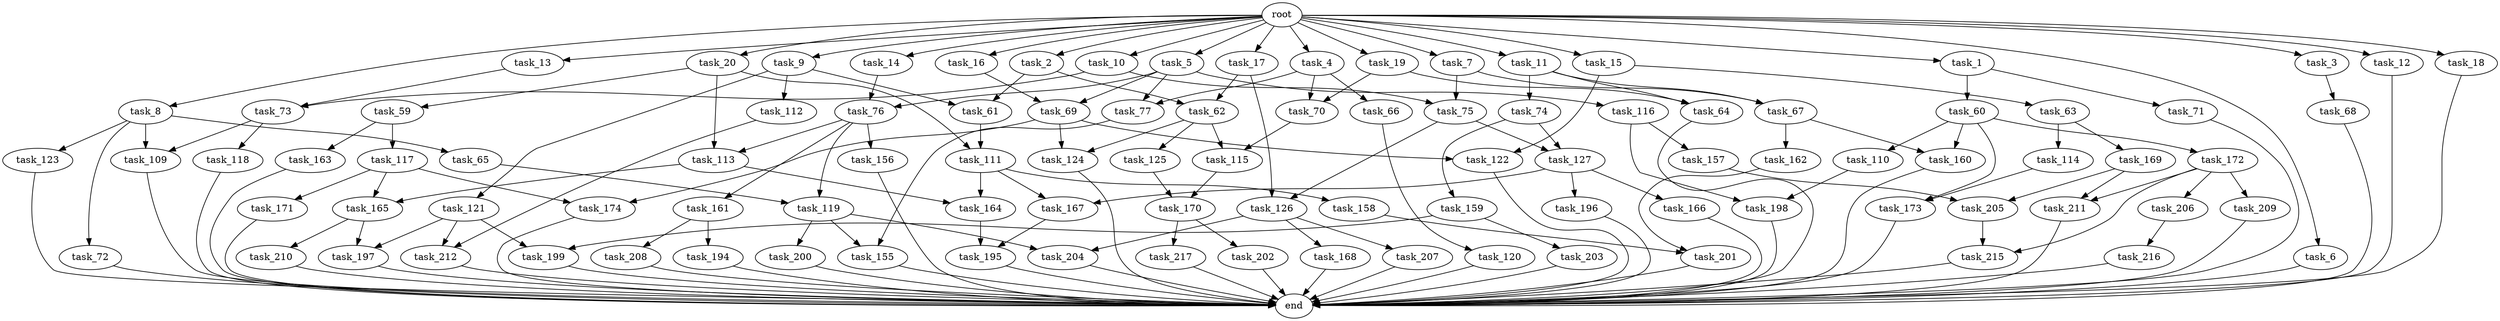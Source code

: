 digraph G {
  task_200 [size="1717986918.400000"];
  task_11 [size="2.048000"];
  task_171 [size="154618822.656000"];
  task_195 [size="1168231104.512000"];
  task_64 [size="2147483648.000000"];
  task_17 [size="2.048000"];
  task_15 [size="2.048000"];
  task_217 [size="841813590.016000"];
  task_126 [size="2491081031.680000"];
  task_69 [size="1683627180.032000"];
  task_174 [size="996432412.672000"];
  task_209 [size="618475290.624000"];
  task_113 [size="1374389534.720000"];
  task_199 [size="1717986918.400000"];
  task_73 [size="549755813.888000"];
  task_59 [size="274877906.944000"];
  task_197 [size="1941325217.792000"];
  task_7 [size="2.048000"];
  task_109 [size="1168231104.512000"];
  task_67 [size="3109556322.304000"];
  task_158 [size="618475290.624000"];
  task_157 [size="68719476.736000"];
  task_205 [size="429496729.600000"];
  task_216 [size="1717986918.400000"];
  task_115 [size="1236950581.248000"];
  task_116 [size="841813590.016000"];
  end [size="0.000000"];
  task_206 [size="618475290.624000"];
  task_203 [size="618475290.624000"];
  task_63 [size="429496729.600000"];
  task_61 [size="2817498546.176000"];
  task_119 [size="1717986918.400000"];
  task_196 [size="154618822.656000"];
  task_72 [size="1099511627.776000"];
  task_121 [size="1717986918.400000"];
  task_112 [size="1717986918.400000"];
  task_198 [size="498216206.336000"];
  task_3 [size="2.048000"];
  task_202 [size="841813590.016000"];
  task_20 [size="2.048000"];
  task_14 [size="2.048000"];
  task_62 [size="2199023255.552000"];
  task_125 [size="618475290.624000"];
  task_215 [size="893353197.568000"];
  task_127 [size="2783138807.808000"];
  task_207 [size="429496729.600000"];
  task_120 [size="1717986918.400000"];
  task_9 [size="2.048000"];
  task_164 [size="2010044694.528000"];
  task_75 [size="1666447310.848000"];
  root [size="0.000000"];
  task_212 [size="1374389534.720000"];
  task_161 [size="1099511627.776000"];
  task_165 [size="1546188226.560000"];
  task_4 [size="2.048000"];
  task_70 [size="1271310319.616000"];
  task_65 [size="1099511627.776000"];
  task_60 [size="618475290.624000"];
  task_13 [size="2.048000"];
  task_19 [size="2.048000"];
  task_194 [size="154618822.656000"];
  task_66 [size="841813590.016000"];
  task_210 [size="841813590.016000"];
  task_5 [size="2.048000"];
  task_169 [size="1717986918.400000"];
  task_204 [size="2147483648.000000"];
  task_170 [size="704374636.544000"];
  task_124 [size="1460288880.640000"];
  task_6 [size="2.048000"];
  task_122 [size="1271310319.616000"];
  task_172 [size="68719476.736000"];
  task_16 [size="2.048000"];
  task_201 [size="2491081031.680000"];
  task_117 [size="154618822.656000"];
  task_155 [size="1872605741.056000"];
  task_166 [size="154618822.656000"];
  task_10 [size="2.048000"];
  task_118 [size="68719476.736000"];
  task_110 [size="68719476.736000"];
  task_74 [size="1717986918.400000"];
  task_173 [size="137438953.472000"];
  task_160 [size="1168231104.512000"];
  task_1 [size="2.048000"];
  task_208 [size="154618822.656000"];
  task_159 [size="1391569403.904000"];
  task_156 [size="1099511627.776000"];
  task_68 [size="429496729.600000"];
  task_168 [size="429496729.600000"];
  task_2 [size="2.048000"];
  task_71 [size="618475290.624000"];
  task_114 [size="1717986918.400000"];
  task_12 [size="2.048000"];
  task_111 [size="704374636.544000"];
  task_167 [size="773094113.280000"];
  task_163 [size="154618822.656000"];
  task_8 [size="2.048000"];
  task_123 [size="1099511627.776000"];
  task_18 [size="2.048000"];
  task_211 [size="893353197.568000"];
  task_162 [size="1099511627.776000"];
  task_77 [size="1683627180.032000"];
  task_76 [size="1271310319.616000"];

  task_200 -> end [size="1.000000"];
  task_11 -> task_67 [size="838860800.000000"];
  task_11 -> task_64 [size="838860800.000000"];
  task_11 -> task_74 [size="838860800.000000"];
  task_171 -> end [size="1.000000"];
  task_195 -> end [size="1.000000"];
  task_64 -> end [size="1.000000"];
  task_17 -> task_62 [size="536870912.000000"];
  task_17 -> task_126 [size="536870912.000000"];
  task_15 -> task_122 [size="209715200.000000"];
  task_15 -> task_63 [size="209715200.000000"];
  task_217 -> end [size="1.000000"];
  task_126 -> task_168 [size="209715200.000000"];
  task_126 -> task_204 [size="209715200.000000"];
  task_126 -> task_207 [size="209715200.000000"];
  task_69 -> task_124 [size="411041792.000000"];
  task_69 -> task_174 [size="411041792.000000"];
  task_69 -> task_122 [size="411041792.000000"];
  task_174 -> end [size="1.000000"];
  task_209 -> end [size="1.000000"];
  task_113 -> task_164 [size="679477248.000000"];
  task_113 -> task_165 [size="679477248.000000"];
  task_199 -> end [size="1.000000"];
  task_73 -> task_109 [size="33554432.000000"];
  task_73 -> task_118 [size="33554432.000000"];
  task_59 -> task_117 [size="75497472.000000"];
  task_59 -> task_163 [size="75497472.000000"];
  task_197 -> end [size="1.000000"];
  task_7 -> task_75 [size="679477248.000000"];
  task_7 -> task_67 [size="679477248.000000"];
  task_109 -> end [size="1.000000"];
  task_67 -> task_162 [size="536870912.000000"];
  task_67 -> task_160 [size="536870912.000000"];
  task_158 -> task_201 [size="536870912.000000"];
  task_157 -> task_205 [size="75497472.000000"];
  task_205 -> task_215 [size="134217728.000000"];
  task_216 -> end [size="1.000000"];
  task_115 -> task_170 [size="209715200.000000"];
  task_116 -> task_198 [size="33554432.000000"];
  task_116 -> task_157 [size="33554432.000000"];
  task_206 -> task_216 [size="838860800.000000"];
  task_203 -> end [size="1.000000"];
  task_63 -> task_114 [size="838860800.000000"];
  task_63 -> task_169 [size="838860800.000000"];
  task_61 -> task_111 [size="209715200.000000"];
  task_119 -> task_155 [size="838860800.000000"];
  task_119 -> task_200 [size="838860800.000000"];
  task_119 -> task_204 [size="838860800.000000"];
  task_196 -> end [size="1.000000"];
  task_72 -> end [size="1.000000"];
  task_121 -> task_197 [size="536870912.000000"];
  task_121 -> task_199 [size="536870912.000000"];
  task_121 -> task_212 [size="536870912.000000"];
  task_112 -> task_212 [size="134217728.000000"];
  task_198 -> end [size="1.000000"];
  task_3 -> task_68 [size="209715200.000000"];
  task_202 -> end [size="1.000000"];
  task_20 -> task_113 [size="134217728.000000"];
  task_20 -> task_111 [size="134217728.000000"];
  task_20 -> task_59 [size="134217728.000000"];
  task_14 -> task_76 [size="209715200.000000"];
  task_62 -> task_124 [size="301989888.000000"];
  task_62 -> task_125 [size="301989888.000000"];
  task_62 -> task_115 [size="301989888.000000"];
  task_125 -> task_170 [size="134217728.000000"];
  task_215 -> end [size="1.000000"];
  task_127 -> task_166 [size="75497472.000000"];
  task_127 -> task_167 [size="75497472.000000"];
  task_127 -> task_196 [size="75497472.000000"];
  task_207 -> end [size="1.000000"];
  task_120 -> end [size="1.000000"];
  task_9 -> task_61 [size="838860800.000000"];
  task_9 -> task_112 [size="838860800.000000"];
  task_9 -> task_121 [size="838860800.000000"];
  task_164 -> task_195 [size="33554432.000000"];
  task_75 -> task_127 [size="679477248.000000"];
  task_75 -> task_126 [size="679477248.000000"];
  root -> task_15 [size="1.000000"];
  root -> task_16 [size="1.000000"];
  root -> task_5 [size="1.000000"];
  root -> task_11 [size="1.000000"];
  root -> task_3 [size="1.000000"];
  root -> task_20 [size="1.000000"];
  root -> task_12 [size="1.000000"];
  root -> task_8 [size="1.000000"];
  root -> task_6 [size="1.000000"];
  root -> task_17 [size="1.000000"];
  root -> task_7 [size="1.000000"];
  root -> task_10 [size="1.000000"];
  root -> task_1 [size="1.000000"];
  root -> task_4 [size="1.000000"];
  root -> task_2 [size="1.000000"];
  root -> task_19 [size="1.000000"];
  root -> task_13 [size="1.000000"];
  root -> task_14 [size="1.000000"];
  root -> task_9 [size="1.000000"];
  root -> task_18 [size="1.000000"];
  task_212 -> end [size="1.000000"];
  task_161 -> task_194 [size="75497472.000000"];
  task_161 -> task_208 [size="75497472.000000"];
  task_165 -> task_197 [size="411041792.000000"];
  task_165 -> task_210 [size="411041792.000000"];
  task_4 -> task_66 [size="411041792.000000"];
  task_4 -> task_77 [size="411041792.000000"];
  task_4 -> task_70 [size="411041792.000000"];
  task_70 -> task_115 [size="301989888.000000"];
  task_65 -> task_119 [size="301989888.000000"];
  task_60 -> task_110 [size="33554432.000000"];
  task_60 -> task_160 [size="33554432.000000"];
  task_60 -> task_172 [size="33554432.000000"];
  task_60 -> task_173 [size="33554432.000000"];
  task_13 -> task_73 [size="134217728.000000"];
  task_19 -> task_64 [size="209715200.000000"];
  task_19 -> task_70 [size="209715200.000000"];
  task_194 -> end [size="1.000000"];
  task_66 -> task_120 [size="838860800.000000"];
  task_210 -> end [size="1.000000"];
  task_5 -> task_69 [size="411041792.000000"];
  task_5 -> task_77 [size="411041792.000000"];
  task_5 -> task_116 [size="411041792.000000"];
  task_5 -> task_76 [size="411041792.000000"];
  task_169 -> task_205 [size="134217728.000000"];
  task_169 -> task_211 [size="134217728.000000"];
  task_204 -> end [size="1.000000"];
  task_170 -> task_202 [size="411041792.000000"];
  task_170 -> task_217 [size="411041792.000000"];
  task_124 -> end [size="1.000000"];
  task_6 -> end [size="1.000000"];
  task_122 -> end [size="1.000000"];
  task_172 -> task_209 [size="301989888.000000"];
  task_172 -> task_215 [size="301989888.000000"];
  task_172 -> task_206 [size="301989888.000000"];
  task_172 -> task_211 [size="301989888.000000"];
  task_16 -> task_69 [size="411041792.000000"];
  task_201 -> end [size="1.000000"];
  task_117 -> task_171 [size="75497472.000000"];
  task_117 -> task_174 [size="75497472.000000"];
  task_117 -> task_165 [size="75497472.000000"];
  task_155 -> end [size="1.000000"];
  task_166 -> end [size="1.000000"];
  task_10 -> task_75 [size="134217728.000000"];
  task_10 -> task_73 [size="134217728.000000"];
  task_118 -> end [size="1.000000"];
  task_110 -> task_198 [size="209715200.000000"];
  task_74 -> task_159 [size="679477248.000000"];
  task_74 -> task_127 [size="679477248.000000"];
  task_173 -> end [size="1.000000"];
  task_160 -> end [size="1.000000"];
  task_1 -> task_60 [size="301989888.000000"];
  task_1 -> task_71 [size="301989888.000000"];
  task_208 -> end [size="1.000000"];
  task_159 -> task_199 [size="301989888.000000"];
  task_159 -> task_203 [size="301989888.000000"];
  task_156 -> end [size="1.000000"];
  task_68 -> end [size="1.000000"];
  task_168 -> end [size="1.000000"];
  task_2 -> task_61 [size="536870912.000000"];
  task_2 -> task_62 [size="536870912.000000"];
  task_71 -> end [size="1.000000"];
  task_114 -> task_173 [size="33554432.000000"];
  task_12 -> end [size="1.000000"];
  task_111 -> task_164 [size="301989888.000000"];
  task_111 -> task_167 [size="301989888.000000"];
  task_111 -> task_158 [size="301989888.000000"];
  task_167 -> task_195 [size="536870912.000000"];
  task_163 -> end [size="1.000000"];
  task_8 -> task_65 [size="536870912.000000"];
  task_8 -> task_72 [size="536870912.000000"];
  task_8 -> task_123 [size="536870912.000000"];
  task_8 -> task_109 [size="536870912.000000"];
  task_123 -> end [size="1.000000"];
  task_18 -> end [size="1.000000"];
  task_211 -> end [size="1.000000"];
  task_162 -> task_201 [size="679477248.000000"];
  task_77 -> task_155 [size="75497472.000000"];
  task_76 -> task_113 [size="536870912.000000"];
  task_76 -> task_119 [size="536870912.000000"];
  task_76 -> task_156 [size="536870912.000000"];
  task_76 -> task_161 [size="536870912.000000"];
}
